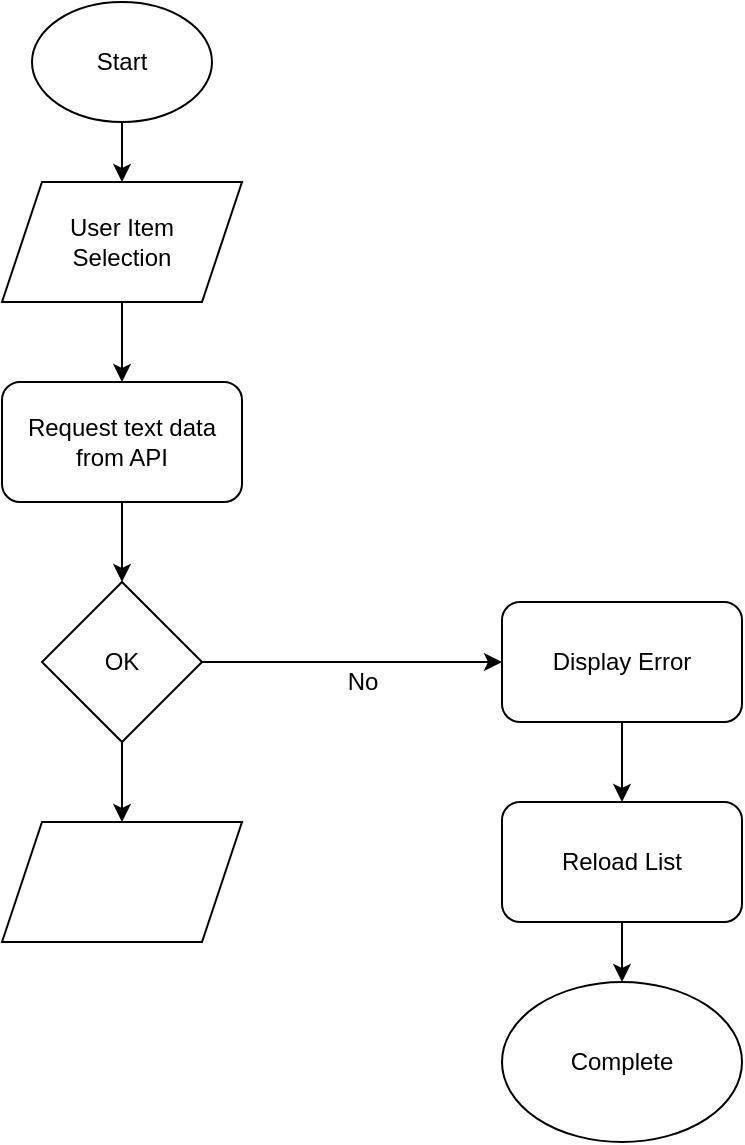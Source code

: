 <mxfile version="18.1.3" type="github">
  <diagram id="C5RBs43oDa-KdzZeNtuy" name="Page-1">
    <mxGraphModel dx="868" dy="440" grid="1" gridSize="10" guides="1" tooltips="1" connect="1" arrows="1" fold="1" page="1" pageScale="1" pageWidth="827" pageHeight="1169" math="0" shadow="0">
      <root>
        <mxCell id="WIyWlLk6GJQsqaUBKTNV-0" />
        <mxCell id="WIyWlLk6GJQsqaUBKTNV-1" parent="WIyWlLk6GJQsqaUBKTNV-0" />
        <mxCell id="9rcI5K_eGC0afjevRIX6-4" value="" style="edgeStyle=orthogonalEdgeStyle;rounded=0;orthogonalLoop=1;jettySize=auto;html=1;" edge="1" parent="WIyWlLk6GJQsqaUBKTNV-1" source="9rcI5K_eGC0afjevRIX6-1" target="9rcI5K_eGC0afjevRIX6-2">
          <mxGeometry relative="1" as="geometry" />
        </mxCell>
        <mxCell id="9rcI5K_eGC0afjevRIX6-1" value="Start" style="ellipse;whiteSpace=wrap;html=1;" vertex="1" parent="WIyWlLk6GJQsqaUBKTNV-1">
          <mxGeometry x="115" y="80" width="90" height="60" as="geometry" />
        </mxCell>
        <mxCell id="9rcI5K_eGC0afjevRIX6-6" value="" style="edgeStyle=orthogonalEdgeStyle;rounded=0;orthogonalLoop=1;jettySize=auto;html=1;" edge="1" parent="WIyWlLk6GJQsqaUBKTNV-1" source="9rcI5K_eGC0afjevRIX6-2" target="9rcI5K_eGC0afjevRIX6-5">
          <mxGeometry relative="1" as="geometry" />
        </mxCell>
        <mxCell id="9rcI5K_eGC0afjevRIX6-2" value="User Item &lt;br&gt;Selection" style="shape=parallelogram;perimeter=parallelogramPerimeter;whiteSpace=wrap;html=1;fixedSize=1;" vertex="1" parent="WIyWlLk6GJQsqaUBKTNV-1">
          <mxGeometry x="100" y="170" width="120" height="60" as="geometry" />
        </mxCell>
        <mxCell id="9rcI5K_eGC0afjevRIX6-8" value="" style="edgeStyle=orthogonalEdgeStyle;rounded=0;orthogonalLoop=1;jettySize=auto;html=1;" edge="1" parent="WIyWlLk6GJQsqaUBKTNV-1" source="9rcI5K_eGC0afjevRIX6-5" target="9rcI5K_eGC0afjevRIX6-7">
          <mxGeometry relative="1" as="geometry" />
        </mxCell>
        <mxCell id="9rcI5K_eGC0afjevRIX6-5" value="Request text data&lt;br&gt;from API" style="rounded=1;whiteSpace=wrap;html=1;" vertex="1" parent="WIyWlLk6GJQsqaUBKTNV-1">
          <mxGeometry x="100" y="270" width="120" height="60" as="geometry" />
        </mxCell>
        <mxCell id="9rcI5K_eGC0afjevRIX6-15" value="" style="edgeStyle=orthogonalEdgeStyle;rounded=0;orthogonalLoop=1;jettySize=auto;html=1;" edge="1" parent="WIyWlLk6GJQsqaUBKTNV-1" source="9rcI5K_eGC0afjevRIX6-7" target="9rcI5K_eGC0afjevRIX6-10">
          <mxGeometry relative="1" as="geometry" />
        </mxCell>
        <mxCell id="9rcI5K_eGC0afjevRIX6-21" value="" style="edgeStyle=orthogonalEdgeStyle;rounded=0;orthogonalLoop=1;jettySize=auto;html=1;" edge="1" parent="WIyWlLk6GJQsqaUBKTNV-1" source="9rcI5K_eGC0afjevRIX6-7" target="9rcI5K_eGC0afjevRIX6-20">
          <mxGeometry relative="1" as="geometry" />
        </mxCell>
        <mxCell id="9rcI5K_eGC0afjevRIX6-7" value="OK" style="rhombus;whiteSpace=wrap;html=1;" vertex="1" parent="WIyWlLk6GJQsqaUBKTNV-1">
          <mxGeometry x="120" y="370" width="80" height="80" as="geometry" />
        </mxCell>
        <mxCell id="9rcI5K_eGC0afjevRIX6-17" value="" style="edgeStyle=orthogonalEdgeStyle;rounded=0;orthogonalLoop=1;jettySize=auto;html=1;" edge="1" parent="WIyWlLk6GJQsqaUBKTNV-1" source="9rcI5K_eGC0afjevRIX6-9" target="9rcI5K_eGC0afjevRIX6-11">
          <mxGeometry relative="1" as="geometry" />
        </mxCell>
        <mxCell id="9rcI5K_eGC0afjevRIX6-9" value="Reload List" style="rounded=1;whiteSpace=wrap;html=1;" vertex="1" parent="WIyWlLk6GJQsqaUBKTNV-1">
          <mxGeometry x="350" y="480" width="120" height="60" as="geometry" />
        </mxCell>
        <mxCell id="9rcI5K_eGC0afjevRIX6-16" value="" style="edgeStyle=orthogonalEdgeStyle;rounded=0;orthogonalLoop=1;jettySize=auto;html=1;" edge="1" parent="WIyWlLk6GJQsqaUBKTNV-1" source="9rcI5K_eGC0afjevRIX6-10" target="9rcI5K_eGC0afjevRIX6-9">
          <mxGeometry relative="1" as="geometry" />
        </mxCell>
        <mxCell id="9rcI5K_eGC0afjevRIX6-10" value="Display Error" style="rounded=1;whiteSpace=wrap;html=1;" vertex="1" parent="WIyWlLk6GJQsqaUBKTNV-1">
          <mxGeometry x="350" y="380" width="120" height="60" as="geometry" />
        </mxCell>
        <mxCell id="9rcI5K_eGC0afjevRIX6-11" value="Complete" style="ellipse;whiteSpace=wrap;html=1;" vertex="1" parent="WIyWlLk6GJQsqaUBKTNV-1">
          <mxGeometry x="350" y="570" width="120" height="80" as="geometry" />
        </mxCell>
        <mxCell id="9rcI5K_eGC0afjevRIX6-18" value="No" style="text;html=1;resizable=0;autosize=1;align=center;verticalAlign=middle;points=[];fillColor=none;strokeColor=none;rounded=0;" vertex="1" parent="WIyWlLk6GJQsqaUBKTNV-1">
          <mxGeometry x="265" y="410" width="30" height="20" as="geometry" />
        </mxCell>
        <mxCell id="9rcI5K_eGC0afjevRIX6-20" value="" style="shape=parallelogram;perimeter=parallelogramPerimeter;whiteSpace=wrap;html=1;fixedSize=1;" vertex="1" parent="WIyWlLk6GJQsqaUBKTNV-1">
          <mxGeometry x="100" y="490" width="120" height="60" as="geometry" />
        </mxCell>
      </root>
    </mxGraphModel>
  </diagram>
</mxfile>
